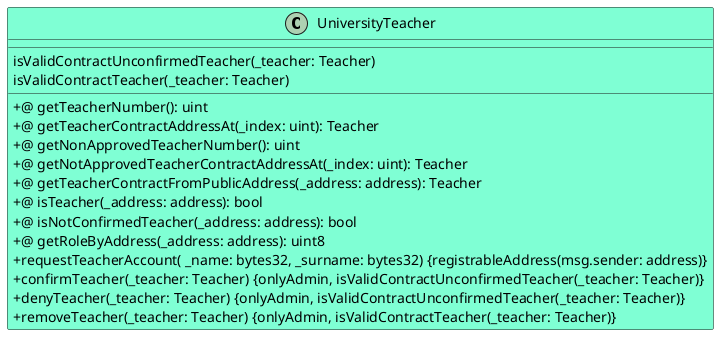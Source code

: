 @startuml
skinparam classAttributeIconSize 0
class UniversityTeacher #AquaMarine {
__
isValidContractUnconfirmedTeacher(_teacher: Teacher)
isValidContractTeacher(_teacher: Teacher)
__
+@ getTeacherNumber(): uint
+@ getTeacherContractAddressAt(_index: uint): Teacher
+@ getNonApprovedTeacherNumber(): uint
+@ getNotApprovedTeacherContractAddressAt(_index: uint): Teacher
+@ getTeacherContractFromPublicAddress(_address: address): Teacher
+@ isTeacher(_address: address): bool
+@ isNotConfirmedTeacher(_address: address): bool
+@ getRoleByAddress(_address: address): uint8
+ requestTeacherAccount( _name: bytes32, _surname: bytes32) {registrableAddress(msg.sender: address)}
+ confirmTeacher(_teacher: Teacher) {onlyAdmin, isValidContractUnconfirmedTeacher(_teacher: Teacher)}
+ denyTeacher(_teacher: Teacher) {onlyAdmin, isValidContractUnconfirmedTeacher(_teacher: Teacher)}
+ removeTeacher(_teacher: Teacher) {onlyAdmin, isValidContractTeacher(_teacher: Teacher)}
}
@enduml
